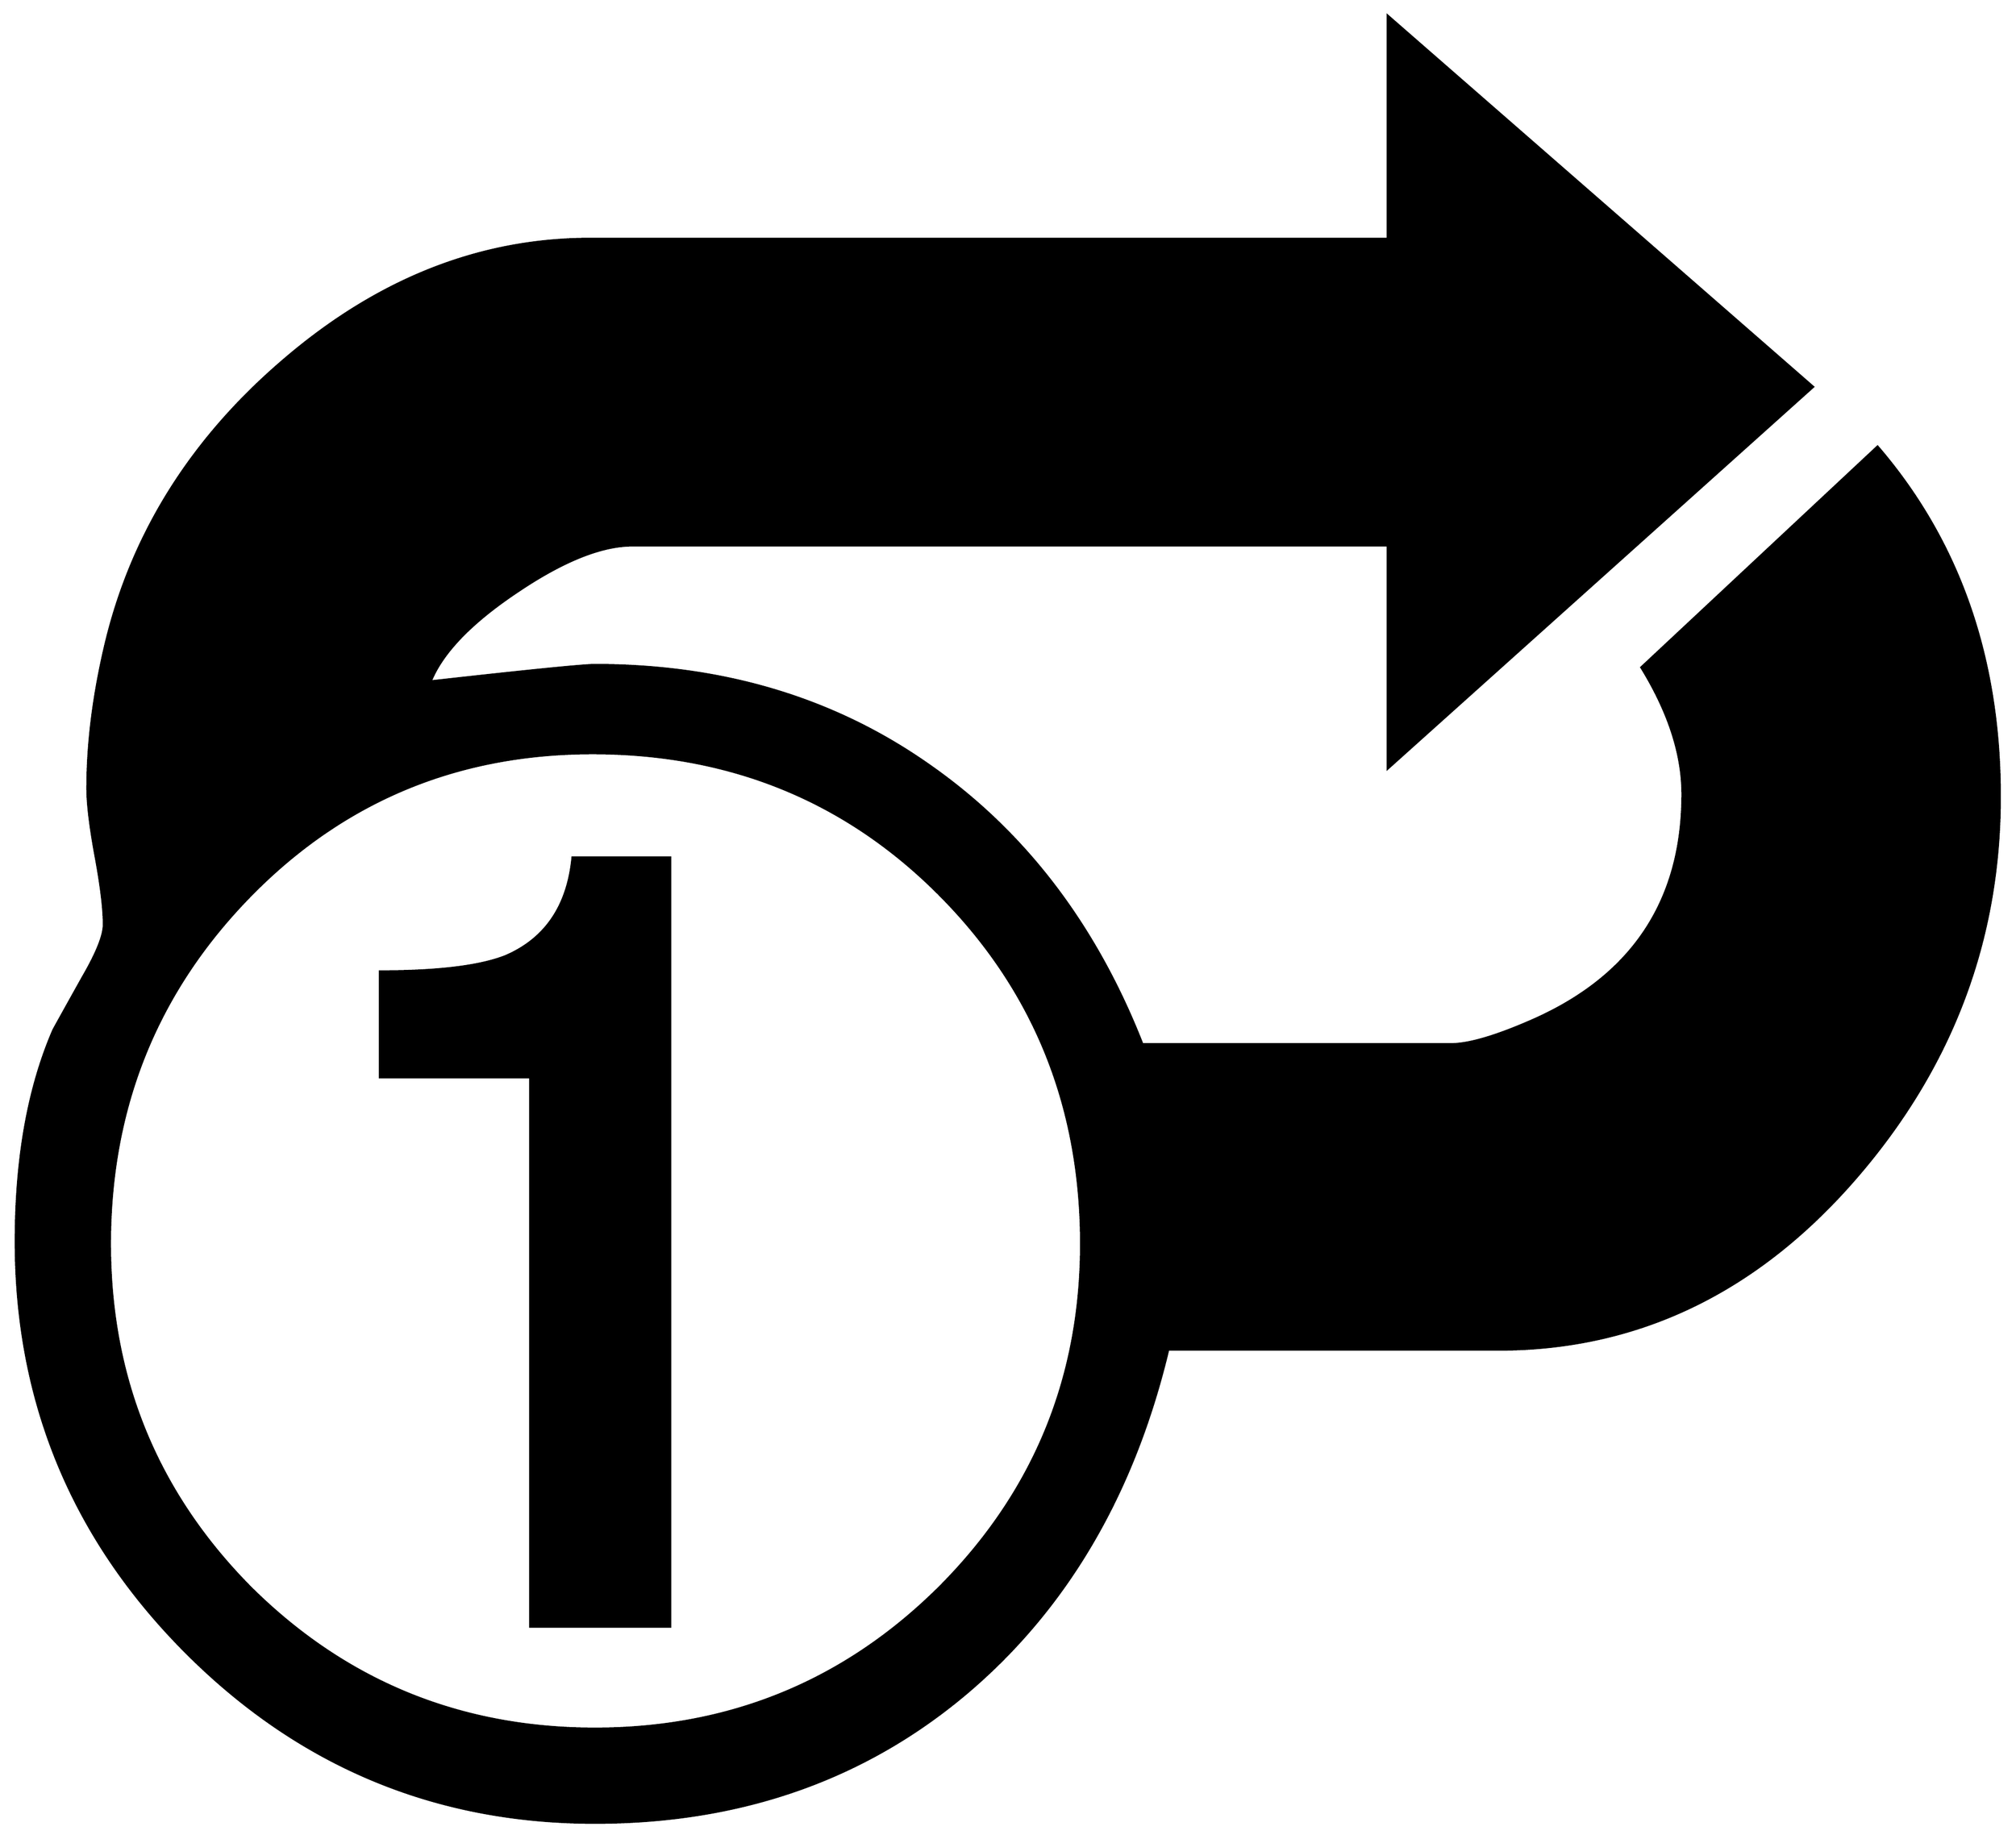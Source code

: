 


\begin{tikzpicture}[y=0.80pt, x=0.80pt, yscale=-1.0, xscale=1.0, inner sep=0pt, outer sep=0pt]
\begin{scope}[shift={(100.0,1694.0)},nonzero rule]
  \path[draw=.,fill=.,line width=1.600pt] (1771.0,-675.0) ..
    controls (1771.0,-553.667) and (1730.667,-446.0) ..
    (1650.0,-352.0) .. controls (1565.333,-253.333) and
    (1463.333,-204.0) .. (1344.0,-204.0) -- (1063.0,-204.0) ..
    controls (1033.667,-81.333) and (976.667,16.0) .. (892.0,88.0) ..
    controls (804.667,162.0) and (699.0,199.0) .. (575.0,199.0) ..
    controls (439.0,199.0) and (322.667,150.333) .. (226.0,53.0) ..
    controls (130.0,-43.667) and (82.0,-160.0) .. (82.0,-296.0) ..
    controls (82.0,-366.667) and (92.667,-426.667) .. (114.0,-476.0)
    .. controls (114.667,-477.333) and (123.0,-492.333) ..
    (139.0,-521.0) .. controls (151.0,-541.667) and (157.0,-556.667)
    .. (157.0,-566.0) .. controls (157.0,-579.333) and
    (154.667,-598.667) .. (150.0,-624.0) .. controls (145.333,-649.333)
    and (143.0,-668.667) .. (143.0,-682.0) .. controls
    (143.0,-720.0) and (148.0,-760.333) .. (158.0,-803.0) ..
    controls (180.0,-897.0) and (230.0,-977.667) ..
    (308.0,-1045.0) .. controls (388.667,-1115.0) and
    (476.333,-1150.0) .. (571.0,-1150.0) -- (1250.0,-1150.0) --
    (1250.0,-1340.0) -- (1612.0,-1024.0) -- (1250.0,-699.0) --
    (1250.0,-889.0) -- (607.0,-889.0) .. controls (580.333,-889.0)
    and (547.333,-875.667) .. (508.0,-849.0) .. controls
    (469.333,-823.0) and (445.0,-797.667) .. (435.0,-773.0) ..
    controls (518.333,-782.333) and (565.0,-787.0) .. (575.0,-787.0)
    .. controls (683.667,-787.0) and (778.333,-758.667) ..
    (859.0,-702.0) .. controls (940.333,-645.333) and
    (1001.0,-566.0) .. (1041.0,-464.0) -- (1304.0,-464.0) ..
    controls (1318.667,-464.0) and (1340.667,-470.333) ..
    (1370.0,-483.0) .. controls (1457.333,-520.333) and
    (1501.0,-585.0) .. (1501.0,-677.0) .. controls
    (1501.0,-711.0) and (1489.333,-747.0) .. (1466.0,-785.0) --
    (1667.0,-973.0) .. controls (1736.333,-892.333) and
    (1771.0,-793.0) .. (1771.0,-675.0) -- cycle(989.0,-294.0) ..
    controls (989.0,-411.333) and (949.0,-510.333) .. (869.0,-591.0)
    .. controls (789.0,-671.667) and (690.333,-712.0) ..
    (573.0,-712.0) .. controls (457.667,-712.0) and (360.333,-671.333)
    .. (281.0,-590.0) .. controls (201.667,-508.667) and
    (162.0,-410.0) .. (162.0,-294.0) .. controls (162.0,-179.333)
    and (202.0,-81.667) .. (282.0,-1.0) .. controls (362.667,79.0)
    and (460.333,119.0) .. (575.0,119.0) .. controls (689.667,119.0)
    and (787.333,79.0) .. (868.0,-1.0) .. controls (948.667,-81.667)
    and (989.0,-179.333) .. (989.0,-294.0) -- cycle(639.0,32.0) --
    (520.0,32.0) -- (520.0,-436.0) -- (392.0,-436.0) --
    (392.0,-526.0) .. controls (441.333,-526.0) and (477.0,-530.333)
    .. (499.0,-539.0) .. controls (533.0,-553.667) and
    (552.0,-581.667) .. (556.0,-623.0) -- (639.0,-623.0) --
    (639.0,32.0) -- cycle;
\end{scope}

\end{tikzpicture}

